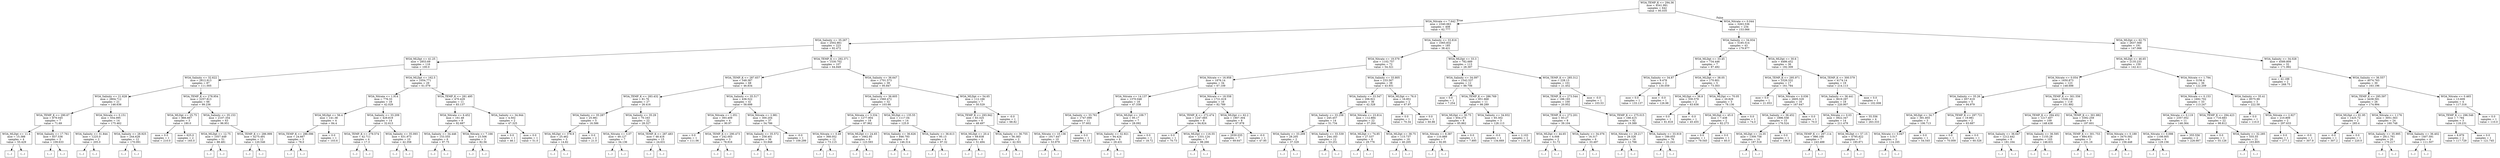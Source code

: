 digraph Tree {
node [shape=box] ;
0 [label="WOA_TEMP_K <= 294.36\nmse = 4541.991\nsamples = 642\nvalue = 95.035"] ;
1 [label="WOA_Nitrate <= 7.642\nmse = 2340.063\nsamples = 408\nvalue = 62.777"] ;
0 -> 1 [labeldistance=2.5, labelangle=45, headlabel="True"] ;
2 [label="WOA_Salinity <= 35.267\nmse = 2502.861\nsamples = 223\nvalue = 82.472"] ;
1 -> 2 ;
3 [label="WOA_MLDpt <= 41.25\nmse = 2853.69\nsamples = 116\nvalue = 100.0"] ;
2 -> 3 ;
4 [label="WOA_Salinity <= 32.622\nmse = 2812.913\nsamples = 87\nvalue = 111.005"] ;
3 -> 4 ;
5 [label="WOA_Salinity <= 21.628\nmse = 2804.712\nsamples = 21\nvalue = 146.636"] ;
4 -> 5 ;
6 [label="WOA_TEMP_K <= 290.67\nmse = 879.045\nsamples = 7\nvalue = 71.69"] ;
5 -> 6 ;
7 [label="WOA_MLDpt <= 11.4\nmse = 15.388\nsamples = 4\nvalue = 55.429"] ;
6 -> 7 ;
8 [label="(...)"] ;
7 -> 8 ;
13 [label="(...)"] ;
7 -> 13 ;
14 [label="WOA_Salinity <= 17.761\nmse = 837.536\nsamples = 3\nvalue = 109.633"] ;
6 -> 14 ;
15 [label="(...)"] ;
14 -> 15 ;
18 [label="(...)"] ;
14 -> 18 ;
19 [label="WOA_Nitrate <= 0.151\nmse = 554.095\nsamples = 14\nvalue = 175.462"] ;
5 -> 19 ;
20 [label="WOA_Salinity <= 31.844\nmse = 1225.0\nsamples = 2\nvalue = 205.0"] ;
19 -> 20 ;
21 [label="(...)"] ;
20 -> 21 ;
22 [label="(...)"] ;
20 -> 22 ;
23 [label="WOA_Salinity <= 28.925\nmse = 244.628\nsamples = 12\nvalue = 170.091"] ;
19 -> 23 ;
24 [label="(...)"] ;
23 -> 24 ;
27 [label="(...)"] ;
23 -> 27 ;
44 [label="WOA_TEMP_K <= 278.954\nmse = 2257.813\nsamples = 66\nvalue = 99.236"] ;
4 -> 44 ;
45 [label="WOA_MLDpt <= 25.75\nmse = 866.667\nsamples = 3\nvalue = 180.0"] ;
44 -> 45 ;
46 [label="mse = 0.0\nsamples = 1\nvalue = 210.0"] ;
45 -> 46 ;
47 [label="mse = 625.0\nsamples = 2\nvalue = 165.0"] ;
45 -> 47 ;
48 [label="WOA_Salinity <= 35.153\nmse = 2107.354\nsamples = 63\nvalue = 96.951"] ;
44 -> 48 ;
49 [label="WOA_MLDpt <= 12.75\nmse = 1057.449\nsamples = 51\nvalue = 88.481"] ;
48 -> 49 ;
50 [label="(...)"] ;
49 -> 50 ;
79 [label="(...)"] ;
49 -> 79 ;
142 [label="WOA_TEMP_K <= 286.999\nmse = 4275.491\nsamples = 12\nvalue = 120.546"] ;
48 -> 142 ;
143 [label="(...)"] ;
142 -> 143 ;
154 [label="(...)"] ;
142 -> 154 ;
157 [label="WOA_MLDpt <= 162.5\nmse = 1054.771\nsamples = 29\nvalue = 61.079"] ;
3 -> 157 ;
158 [label="WOA_Nitrate <= 1.914\nmse = 776.33\nsamples = 18\nvalue = 42.029"] ;
157 -> 158 ;
159 [label="WOA_MLDpt <= 56.4\nmse = 141.38\nsamples = 4\nvalue = 84.4"] ;
158 -> 159 ;
160 [label="WOA_TEMP_K <= 286.096\nmse = 24.667\nsamples = 3\nvalue = 78.0"] ;
159 -> 160 ;
161 [label="(...)"] ;
160 -> 161 ;
162 [label="(...)"] ;
160 -> 162 ;
165 [label="mse = 0.0\nsamples = 1\nvalue = 103.6"] ;
159 -> 165 ;
166 [label="WOA_Salinity <= 33.209\nmse = 429.819\nsamples = 14\nvalue = 32.613"] ;
158 -> 166 ;
167 [label="WOA_TEMP_K <= 279.574\nmse = 42.711\nsamples = 4\nvalue = 17.3"] ;
166 -> 167 ;
168 [label="(...)"] ;
167 -> 168 ;
169 [label="(...)"] ;
167 -> 169 ;
170 [label="WOA_Salinity <= 35.093\nmse = 431.973\nsamples = 10\nvalue = 42.358"] ;
166 -> 170 ;
171 [label="(...)"] ;
170 -> 171 ;
184 [label="(...)"] ;
170 -> 184 ;
187 [label="WOA_TEMP_K <= 281.495\nmse = 470.429\nsamples = 11\nvalue = 83.137"] ;
157 -> 187 ;
188 [label="WOA_Nitrate <= 6.452\nmse = 161.48\nsamples = 9\nvalue = 92.687"] ;
187 -> 188 ;
189 [label="WOA_Salinity <= 34.446\nmse = 153.555\nsamples = 6\nvalue = 97.75"] ;
188 -> 189 ;
190 [label="(...)"] ;
189 -> 190 ;
197 [label="(...)"] ;
189 -> 197 ;
198 [label="WOA_Nitrate <= 7.166\nmse = 23.506\nsamples = 3\nvalue = 82.56"] ;
188 -> 198 ;
199 [label="(...)"] ;
198 -> 199 ;
202 [label="(...)"] ;
198 -> 202 ;
203 [label="WOA_Salinity <= 34.944\nmse = 4.502\nsamples = 2\nvalue = 47.325"] ;
187 -> 203 ;
204 [label="mse = 0.0\nsamples = 1\nvalue = 46.1"] ;
203 -> 204 ;
205 [label="mse = 0.0\nsamples = 1\nvalue = 51.0"] ;
203 -> 205 ;
206 [label="WOA_TEMP_K <= 292.371\nmse = 1530.702\nsamples = 107\nvalue = 64.849"] ;
2 -> 206 ;
207 [label="WOA_TEMP_K <= 287.657\nmse = 548.387\nsamples = 68\nvalue = 46.834"] ;
206 -> 207 ;
208 [label="WOA_TEMP_K <= 283.432\nmse = 81.76\nsamples = 27\nvalue = 26.416"] ;
207 -> 208 ;
209 [label="WOA_Salinity <= 35.287\nmse = 25.981\nsamples = 5\nvalue = 16.586"] ;
208 -> 209 ;
210 [label="WOA_MLDpt <= 378.9\nmse = 25.462\nsamples = 3\nvalue = 14.82"] ;
209 -> 210 ;
211 [label="(...)"] ;
210 -> 211 ;
212 [label="(...)"] ;
210 -> 212 ;
213 [label="mse = 0.0\nsamples = 2\nvalue = 21.0"] ;
209 -> 213 ;
214 [label="WOA_Salinity <= 35.29\nmse = 70.163\nsamples = 22\nvalue = 28.327"] ;
208 -> 214 ;
215 [label="WOA_Nitrate <= 3.07\nmse = 49.127\nsamples = 7\nvalue = 34.136"] ;
214 -> 215 ;
216 [label="(...)"] ;
215 -> 216 ;
217 [label="(...)"] ;
215 -> 217 ;
218 [label="WOA_TEMP_K <= 287.483\nmse = 48.416\nsamples = 15\nvalue = 24.631"] ;
214 -> 218 ;
219 [label="(...)"] ;
218 -> 219 ;
230 [label="(...)"] ;
218 -> 230 ;
231 [label="WOA_Salinity <= 35.517\nmse = 436.522\nsamples = 41\nvalue = 58.698"] ;
207 -> 231 ;
232 [label="WOA_Nitrate <= 1.051\nmse = 393.409\nsamples = 4\nvalue = 90.97"] ;
231 -> 232 ;
233 [label="mse = 0.0\nsamples = 1\nvalue = 111.06"] ;
232 -> 233 ;
234 [label="WOA_TEMP_K <= 290.473\nmse = 242.003\nsamples = 3\nvalue = 78.916"] ;
232 -> 234 ;
235 [label="(...)"] ;
234 -> 235 ;
236 [label="(...)"] ;
234 -> 236 ;
237 [label="WOA_Nitrate <= 2.981\nmse = 300.204\nsamples = 37\nvalue = 54.786"] ;
231 -> 237 ;
238 [label="WOA_Salinity <= 35.572\nmse = 258.401\nsamples = 36\nvalue = 53.948"] ;
237 -> 238 ;
239 [label="(...)"] ;
238 -> 239 ;
248 [label="(...)"] ;
238 -> 248 ;
293 [label="mse = -0.0\nsamples = 1\nvalue = 109.299"] ;
237 -> 293 ;
294 [label="WOA_Salinity <= 36.647\nmse = 1701.573\nsamples = 39\nvalue = 95.847"] ;
206 -> 294 ;
295 [label="WOA_Salinity <= 36.605\nmse = 1560.472\nsamples = 32\nvalue = 103.66"] ;
294 -> 295 ;
296 [label="WOA_Nitrate <= 3.334\nmse = 1277.904\nsamples = 18\nvalue = 87.962"] ;
295 -> 296 ;
297 [label="WOA_Nitrate <= 0.49\nmse = 368.052\nsamples = 12\nvalue = 73.115"] ;
296 -> 297 ;
298 [label="(...)"] ;
297 -> 298 ;
307 [label="(...)"] ;
297 -> 307 ;
316 [label="WOA_MLDpt <= 24.65\nmse = 1662.95\nsamples = 6\nvalue = 123.593"] ;
296 -> 316 ;
317 [label="(...)"] ;
316 -> 317 ;
320 [label="(...)"] ;
316 -> 320 ;
321 [label="WOA_MLDpt <= 135.55\nmse = 1117.04\nsamples = 14\nvalue = 125.9"] ;
295 -> 321 ;
322 [label="WOA_Salinity <= 36.626\nmse = 846.793\nsamples = 8\nvalue = 146.314"] ;
321 -> 322 ;
323 [label="(...)"] ;
322 -> 323 ;
330 [label="(...)"] ;
322 -> 330 ;
333 [label="WOA_Salinity <= 36.613\nmse = 95.13\nsamples = 6\nvalue = 97.32"] ;
321 -> 333 ;
334 [label="(...)"] ;
333 -> 334 ;
335 [label="(...)"] ;
333 -> 335 ;
340 [label="WOA_MLDpt <= 54.65\nmse = 112.166\nsamples = 7\nvalue = 50.529"] ;
294 -> 340 ;
341 [label="WOA_TEMP_K <= 293.942\nmse = 83.325\nsamples = 6\nvalue = 48.497"] ;
340 -> 341 ;
342 [label="WOA_MLDpt <= 20.4\nmse = 69.838\nsamples = 4\nvalue = 51.494"] ;
341 -> 342 ;
343 [label="(...)"] ;
342 -> 343 ;
344 [label="(...)"] ;
342 -> 344 ;
347 [label="WOA_Salinity <= 36.755\nmse = 56.383\nsamples = 2\nvalue = 42.501"] ;
341 -> 347 ;
348 [label="(...)"] ;
347 -> 348 ;
349 [label="(...)"] ;
347 -> 349 ;
350 [label="mse = -0.0\nsamples = 1\nvalue = 68.82"] ;
340 -> 350 ;
351 [label="WOA_Salinity <= 33.816\nmse = 1065.832\nsamples = 185\nvalue = 38.421"] ;
1 -> 351 ;
352 [label="WOA_Nitrate <= 19.579\nmse = 1102.757\nsamples = 72\nvalue = 54.321"] ;
351 -> 352 ;
353 [label="WOA_Nitrate <= 16.958\nmse = 1876.14\nsamples = 34\nvalue = 67.109"] ;
352 -> 353 ;
354 [label="WOA_Nitrate <= 14.137\nmse = 1370.048\nsamples = 18\nvalue = 47.338"] ;
353 -> 354 ;
355 [label="WOA_Salinity <= 33.761\nmse = 1747.099\nsamples = 11\nvalue = 57.602"] ;
354 -> 355 ;
356 [label="WOA_Nitrate <= 10.136\nmse = 1917.447\nsamples = 10\nvalue = 53.979"] ;
355 -> 356 ;
357 [label="(...)"] ;
356 -> 357 ;
358 [label="(...)"] ;
356 -> 358 ;
359 [label="mse = 0.0\nsamples = 1\nvalue = 81.15"] ;
355 -> 359 ;
360 [label="WOA_MLDpt <= 109.7\nmse = 95.17\nsamples = 7\nvalue = 28.092"] ;
354 -> 360 ;
361 [label="WOA_Salinity <= 32.921\nmse = 94.424\nsamples = 6\nvalue = 29.431"] ;
360 -> 361 ;
362 [label="(...)"] ;
361 -> 362 ;
363 [label="(...)"] ;
361 -> 363 ;
364 [label="mse = 0.0\nsamples = 1\nvalue = 18.72"] ;
360 -> 364 ;
365 [label="WOA_Nitrate <= 18.558\nmse = 1721.619\nsamples = 16\nvalue = 82.789"] ;
353 -> 365 ;
366 [label="WOA_TEMP_K <= 272.474\nmse = 1247.665\nsamples = 8\nvalue = 94.824"] ;
365 -> 366 ;
367 [label="mse = 0.0\nsamples = 1\nvalue = 70.73"] ;
366 -> 367 ;
368 [label="WOA_MLDpt <= 116.55\nmse = 1331.124\nsamples = 7\nvalue = 98.266"] ;
366 -> 368 ;
369 [label="(...)"] ;
368 -> 369 ;
370 [label="(...)"] ;
368 -> 370 ;
371 [label="WOA_MLDpt <= 62.2\nmse = 1907.304\nsamples = 8\nvalue = 67.978"] ;
365 -> 371 ;
372 [label="mse = 2030.035\nsamples = 7\nvalue = 69.647"] ;
371 -> 372 ;
373 [label="mse = -0.0\nsamples = 1\nvalue = 47.95"] ;
371 -> 373 ;
374 [label="WOA_Salinity <= 33.805\nmse = 233.567\nsamples = 38\nvalue = 43.931"] ;
352 -> 374 ;
375 [label="WOA_Salinity <= 33.547\nmse = 206.921\nsamples = 36\nvalue = 42.328"] ;
374 -> 375 ;
376 [label="WOA_Salinity <= 33.258\nmse = 245.457\nsamples = 14\nvalue = 51.734"] ;
375 -> 376 ;
377 [label="WOA_Salinity <= 33.209\nmse = 28.205\nsamples = 2\nvalue = 37.329"] ;
376 -> 377 ;
378 [label="(...)"] ;
377 -> 378 ;
379 [label="(...)"] ;
377 -> 379 ;
380 [label="WOA_Salinity <= 33.539\nmse = 244.183\nsamples = 12\nvalue = 53.251"] ;
376 -> 380 ;
381 [label="(...)"] ;
380 -> 381 ;
390 [label="(...)"] ;
380 -> 390 ;
391 [label="WOA_Nitrate <= 23.814\nmse = 112.884\nsamples = 22\nvalue = 37.264"] ;
375 -> 391 ;
392 [label="WOA_MLDpt <= 74.85\nmse = 27.537\nsamples = 6\nvalue = 29.776"] ;
391 -> 392 ;
393 [label="(...)"] ;
392 -> 393 ;
400 [label="(...)"] ;
392 -> 400 ;
403 [label="WOA_MLDpt <= 38.75\nmse = 115.737\nsamples = 16\nvalue = 40.205"] ;
391 -> 403 ;
404 [label="(...)"] ;
403 -> 404 ;
419 [label="(...)"] ;
403 -> 419 ;
434 [label="WOA_MLDpt <= 76.0\nmse = 16.851\nsamples = 2\nvalue = 67.97"] ;
374 -> 434 ;
435 [label="mse = 0.0\nsamples = 1\nvalue = 70.34"] ;
434 -> 435 ;
436 [label="mse = 0.0\nsamples = 1\nvalue = 60.86"] ;
434 -> 436 ;
437 [label="WOA_MLDpt <= 33.3\nmse = 782.689\nsamples = 113\nvalue = 28.397"] ;
351 -> 437 ;
438 [label="WOA_Salinity <= 34.097\nmse = 1542.537\nsamples = 12\nvalue = 88.706"] ;
437 -> 438 ;
439 [label="mse = 0.0\nsamples = 1\nvalue = 7.254"] ;
438 -> 439 ;
440 [label="WOA_TEMP_K <= 286.769\nmse = 851.668\nsamples = 11\nvalue = 98.289"] ;
438 -> 440 ;
441 [label="WOA_MLDpt <= 30.75\nmse = 654.275\nsamples = 8\nvalue = 85.862"] ;
440 -> 441 ;
442 [label="WOA_Nitrate <= 8.387\nmse = 110.889\nsamples = 7\nvalue = 92.95"] ;
441 -> 442 ;
443 [label="(...)"] ;
442 -> 443 ;
444 [label="(...)"] ;
442 -> 444 ;
445 [label="mse = 0.0\nsamples = 1\nvalue = 7.895"] ;
441 -> 445 ;
446 [label="WOA_Salinity <= 34.932\nmse = 65.302\nsamples = 3\nvalue = 128.113"] ;
440 -> 446 ;
447 [label="mse = -0.0\nsamples = 1\nvalue = 134.669"] ;
446 -> 447 ;
448 [label="mse = 2.103\nsamples = 2\nvalue = 118.28"] ;
446 -> 448 ;
449 [label="WOA_TEMP_K <= 285.312\nmse = 228.13\nsamples = 101\nvalue = 21.452"] ;
437 -> 449 ;
450 [label="WOA_TEMP_K <= 273.544\nmse = 188.193\nsamples = 100\nvalue = 20.952"] ;
449 -> 450 ;
451 [label="WOA_TEMP_K <= 272.201\nmse = 83.27\nsamples = 8\nvalue = 39.104"] ;
450 -> 451 ;
452 [label="WOA_MLDpt <= 44.65\nmse = 4.008\nsamples = 2\nvalue = 51.72"] ;
451 -> 452 ;
453 [label="(...)"] ;
452 -> 453 ;
454 [label="(...)"] ;
452 -> 454 ;
455 [label="WOA_Salinity <= 34.076\nmse = 16.317\nsamples = 6\nvalue = 33.497"] ;
451 -> 455 ;
456 [label="(...)"] ;
455 -> 456 ;
463 [label="(...)"] ;
455 -> 463 ;
466 [label="WOA_TEMP_K <= 275.015\nmse = 166.415\nsamples = 92\nvalue = 19.389"] ;
450 -> 466 ;
467 [label="WOA_Nitrate <= 29.217\nmse = 29.326\nsamples = 16\nvalue = 12.766"] ;
466 -> 467 ;
468 [label="(...)"] ;
467 -> 468 ;
491 [label="(...)"] ;
467 -> 491 ;
492 [label="WOA_Salinity <= 33.919\nmse = 189.055\nsamples = 76\nvalue = 21.241"] ;
466 -> 492 ;
493 [label="(...)"] ;
492 -> 493 ;
508 [label="(...)"] ;
492 -> 508 ;
575 [label="mse = -0.0\nsamples = 1\nvalue = 103.53"] ;
449 -> 575 ;
576 [label="WOA_Nitrate <= 0.044\nmse = 3263.536\nsamples = 234\nvalue = 153.066"] ;
0 -> 576 [labeldistance=2.5, labelangle=-45, headlabel="False"] ;
577 [label="WOA_Salinity <= 34.934\nmse = 5185.514\nsamples = 43\nvalue = 179.977"] ;
576 -> 577 ;
578 [label="WOA_MLDpt <= 33.45\nmse = 734.446\nsamples = 7\nvalue = 87.492"] ;
577 -> 578 ;
579 [label="WOA_Salinity <= 34.87\nmse = 9.478\nsamples = 2\nvalue = 130.059"] ;
578 -> 579 ;
580 [label="mse = 0.0\nsamples = 1\nvalue = 133.137"] ;
579 -> 580 ;
581 [label="mse = -0.0\nsamples = 1\nvalue = 126.98"] ;
579 -> 581 ;
582 [label="WOA_MLDpt <= 38.05\nmse = 170.801\nsamples = 5\nvalue = 73.303"] ;
578 -> 582 ;
583 [label="WOA_MLDpt <= 36.8\nmse = 330.579\nsamples = 2\nvalue = 63.636"] ;
582 -> 583 ;
584 [label="mse = 0.0\nsamples = 1\nvalue = 81.818"] ;
583 -> 584 ;
585 [label="mse = -0.0\nsamples = 1\nvalue = 45.455"] ;
583 -> 585 ;
586 [label="WOA_MLDpt <= 70.05\nmse = 20.829\nsamples = 3\nvalue = 78.136"] ;
582 -> 586 ;
587 [label="WOA_MLDpt <= 45.0\nmse = 7.438\nsamples = 2\nvalue = 82.273"] ;
586 -> 587 ;
588 [label="mse = 0.0\nsamples = 1\nvalue = 79.545"] ;
587 -> 588 ;
589 [label="mse = 0.0\nsamples = 1\nvalue = 85.0"] ;
587 -> 589 ;
590 [label="mse = 0.0\nsamples = 1\nvalue = 74.0"] ;
586 -> 590 ;
591 [label="WOA_MLDpt <= 30.6\nmse = 4486.452\nsamples = 36\nvalue = 192.309"] ;
577 -> 591 ;
592 [label="WOA_TEMP_K <= 295.971\nmse = 3326.332\nsamples = 17\nvalue = 161.784"] ;
591 -> 592 ;
593 [label="mse = 0.0\nsamples = 1\nvalue = 21.053"] ;
592 -> 593 ;
594 [label="WOA_Nitrate <= 0.036\nmse = 2605.329\nsamples = 16\nvalue = 167.647"] ;
592 -> 594 ;
595 [label="WOA_Salinity <= 36.452\nmse = 1896.558\nsamples = 15\nvalue = 176.524"] ;
594 -> 595 ;
596 [label="WOA_MLDpt <= 14.35\nmse = 1309.758\nsamples = 14\nvalue = 187.518"] ;
595 -> 596 ;
597 [label="(...)"] ;
596 -> 597 ;
600 [label="(...)"] ;
596 -> 600 ;
609 [label="mse = 0.0\nsamples = 1\nvalue = 106.9"] ;
595 -> 609 ;
610 [label="mse = 0.0\nsamples = 1\nvalue = 70.0"] ;
594 -> 610 ;
611 [label="WOA_TEMP_K <= 300.579\nmse = 4174.14\nsamples = 19\nvalue = 214.113"] ;
591 -> 611 ;
612 [label="WOA_Salinity <= 36.441\nmse = 3619.297\nsamples = 18\nvalue = 220.907"] ;
611 -> 612 ;
613 [label="WOA_Nitrate <= 0.03\nmse = 3922.347\nsamples = 14\nvalue = 211.479"] ;
612 -> 613 ;
614 [label="WOA_TEMP_K <= 297.114\nmse = 986.168\nsamples = 7\nvalue = 243.488"] ;
613 -> 614 ;
615 [label="(...)"] ;
614 -> 615 ;
616 [label="(...)"] ;
614 -> 616 ;
623 [label="WOA_MLDpt <= 57.15\nmse = 4795.822\nsamples = 7\nvalue = 185.871"] ;
613 -> 623 ;
624 [label="(...)"] ;
623 -> 624 ;
625 [label="(...)"] ;
623 -> 625 ;
626 [label="mse = 55.556\nsamples = 4\nvalue = 263.333"] ;
612 -> 626 ;
627 [label="mse = 0.0\nsamples = 1\nvalue = 102.008"] ;
611 -> 627 ;
628 [label="WOA_MLDpt <= 62.75\nmse = 2637.568\nsamples = 191\nvalue = 147.066"] ;
576 -> 628 ;
629 [label="WOA_MLDpt <= 46.65\nmse = 2135.233\nsamples = 159\nvalue = 142.411"] ;
628 -> 629 ;
630 [label="WOA_Nitrate <= 0.054\nmse = 1650.873\nsamples = 123\nvalue = 148.698"] ;
629 -> 630 ;
631 [label="WOA_Salinity <= 35.26\nmse = 657.619\nsamples = 5\nvalue = 94.979"] ;
630 -> 631 ;
632 [label="WOA_MLDpt <= 34.7\nmse = 391.855\nsamples = 3\nvalue = 106.713"] ;
631 -> 632 ;
633 [label="WOA_Nitrate <= 0.047\nmse = 3.517\nsamples = 2\nvalue = 114.165"] ;
632 -> 633 ;
634 [label="(...)"] ;
633 -> 634 ;
635 [label="(...)"] ;
633 -> 635 ;
636 [label="mse = 0.0\nsamples = 1\nvalue = 54.545"] ;
632 -> 636 ;
637 [label="WOA_TEMP_K <= 297.721\nmse = 19.981\nsamples = 2\nvalue = 63.687"] ;
631 -> 637 ;
638 [label="mse = 0.0\nsamples = 1\nvalue = 70.009"] ;
637 -> 638 ;
639 [label="mse = 0.0\nsamples = 1\nvalue = 60.526"] ;
637 -> 639 ;
640 [label="WOA_TEMP_K <= 301.556\nmse = 1528.141\nsamples = 118\nvalue = 151.892"] ;
630 -> 640 ;
641 [label="WOA_TEMP_K <= 294.452\nmse = 1217.407\nsamples = 109\nvalue = 148.438"] ;
640 -> 641 ;
642 [label="WOA_Salinity <= 36.647\nmse = 1212.442\nsamples = 6\nvalue = 181.164"] ;
641 -> 642 ;
643 [label="(...)"] ;
642 -> 643 ;
646 [label="(...)"] ;
642 -> 646 ;
647 [label="WOA_Salinity <= 36.595\nmse = 1155.28\nsamples = 103\nvalue = 146.631"] ;
641 -> 647 ;
648 [label="(...)"] ;
647 -> 648 ;
811 [label="(...)"] ;
647 -> 811 ;
816 [label="WOA_TEMP_K <= 301.882\nmse = 3392.259\nsamples = 9\nvalue = 197.601"] ;
640 -> 816 ;
817 [label="WOA_TEMP_K <= 301.753\nmse = 884.931\nsamples = 3\nvalue = 231.16"] ;
816 -> 817 ;
818 [label="(...)"] ;
817 -> 818 ;
821 [label="(...)"] ;
817 -> 821 ;
822 [label="WOA_Nitrate <= 0.189\nmse = 3470.592\nsamples = 6\nvalue = 158.448"] ;
816 -> 822 ;
823 [label="(...)"] ;
822 -> 823 ;
830 [label="(...)"] ;
822 -> 830 ;
833 [label="WOA_Nitrate <= 1.794\nmse = 3156.4\nsamples = 36\nvalue = 122.209"] ;
629 -> 833 ;
834 [label="WOA_Nitrate <= 0.153\nmse = 1692.702\nsamples = 33\nvalue = 113.247"] ;
833 -> 834 ;
835 [label="WOA_Nitrate <= 0.119\nmse = 2357.052\nsamples = 11\nvalue = 146.364"] ;
834 -> 835 ;
836 [label="WOA_Nitrate <= 0.098\nmse = 1108.005\nsamples = 9\nvalue = 129.156"] ;
835 -> 836 ;
837 [label="(...)"] ;
836 -> 837 ;
848 [label="(...)"] ;
836 -> 848 ;
851 [label="mse = 355.556\nsamples = 2\nvalue = 226.667"] ;
835 -> 851 ;
852 [label="WOA_TEMP_K <= 294.423\nmse = 716.683\nsamples = 22\nvalue = 98.812"] ;
834 -> 852 ;
853 [label="mse = 0.0\nsamples = 1\nvalue = 55.126"] ;
852 -> 853 ;
854 [label="WOA_Salinity <= 32.285\nmse = 555.55\nsamples = 21\nvalue = 103.805"] ;
852 -> 854 ;
855 [label="(...)"] ;
854 -> 855 ;
856 [label="(...)"] ;
854 -> 856 ;
891 [label="WOA_Salinity <= 35.41\nmse = 8575.99\nsamples = 3\nvalue = 222.58"] ;
833 -> 891 ;
892 [label="mse = 0.0\nsamples = 1\nvalue = 110.0"] ;
891 -> 892 ;
893 [label="WOA_Nitrate <= 2.927\nmse = 210.809\nsamples = 2\nvalue = 297.633"] ;
891 -> 893 ;
894 [label="mse = 0.0\nsamples = 1\nvalue = 277.1"] ;
893 -> 894 ;
895 [label="mse = -0.0\nsamples = 1\nvalue = 307.9"] ;
893 -> 895 ;
896 [label="WOA_Salinity <= 34.028\nmse = 4589.809\nsamples = 32\nvalue = 171.992"] ;
628 -> 896 ;
897 [label="mse = 42.188\nsamples = 2\nvalue = 268.75"] ;
896 -> 897 ;
898 [label="WOA_Salinity <= 36.557\nmse = 4074.763\nsamples = 30\nvalue = 163.196"] ;
896 -> 898 ;
899 [label="WOA_TEMP_K <= 295.597\nmse = 4438.591\nsamples = 26\nvalue = 174.994"] ;
898 -> 899 ;
900 [label="WOA_MLDpt <= 81.95\nmse = 1425.72\nsamples = 2\nvalue = 285.4"] ;
899 -> 900 ;
901 [label="mse = -0.0\nsamples = 1\nvalue = 307.2"] ;
900 -> 901 ;
902 [label="mse = 0.0\nsamples = 1\nvalue = 220.0"] ;
900 -> 902 ;
903 [label="WOA_Nitrate <= 1.176\nmse = 3051.563\nsamples = 24\nvalue = 160.748"] ;
899 -> 903 ;
904 [label="WOA_Salinity <= 35.995\nmse = 2811.761\nsamples = 20\nvalue = 170.217"] ;
903 -> 904 ;
905 [label="(...)"] ;
904 -> 905 ;
918 [label="(...)"] ;
904 -> 918 ;
927 [label="WOA_Salinity <= 36.402\nmse = 1407.591\nsamples = 4\nvalue = 111.507"] ;
903 -> 927 ;
928 [label="(...)"] ;
927 -> 928 ;
933 [label="(...)"] ;
927 -> 933 ;
934 [label="WOA_Nitrate <= 0.465\nmse = 13.609\nsamples = 4\nvalue = 117.316"] ;
898 -> 934 ;
935 [label="WOA_TEMP_K <= 296.546\nmse = 7.784\nsamples = 3\nvalue = 118.231"] ;
934 -> 935 ;
936 [label="mse = 6.879\nsamples = 2\nvalue = 117.729"] ;
935 -> 936 ;
937 [label="mse = 0.0\nsamples = 1\nvalue = 121.745"] ;
935 -> 937 ;
938 [label="mse = 0.0\nsamples = 1\nvalue = 110.0"] ;
934 -> 938 ;
}